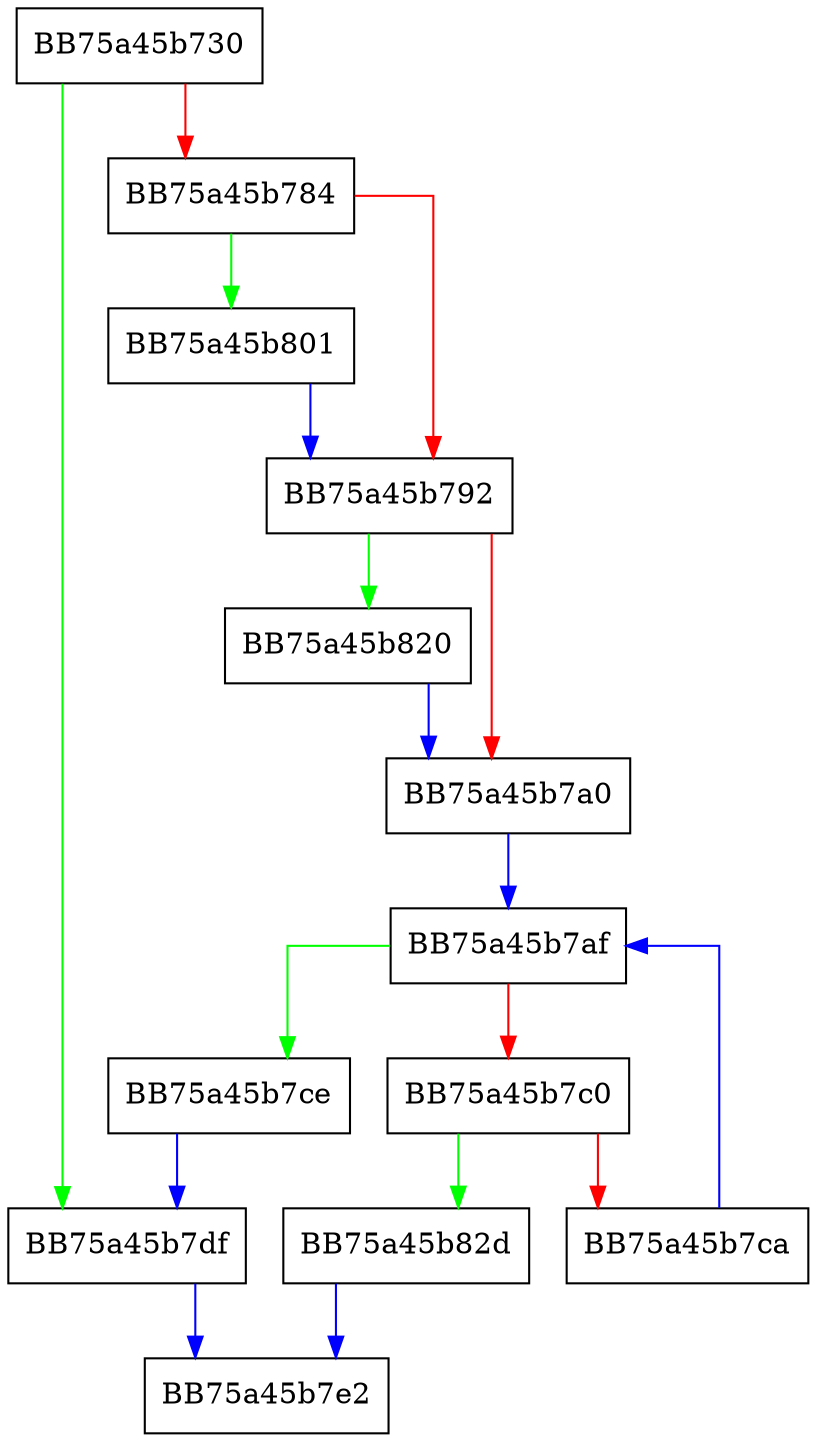 digraph walIndexAppend {
  node [shape="box"];
  graph [splines=ortho];
  BB75a45b730 -> BB75a45b7df [color="green"];
  BB75a45b730 -> BB75a45b784 [color="red"];
  BB75a45b784 -> BB75a45b801 [color="green"];
  BB75a45b784 -> BB75a45b792 [color="red"];
  BB75a45b792 -> BB75a45b820 [color="green"];
  BB75a45b792 -> BB75a45b7a0 [color="red"];
  BB75a45b7a0 -> BB75a45b7af [color="blue"];
  BB75a45b7af -> BB75a45b7ce [color="green"];
  BB75a45b7af -> BB75a45b7c0 [color="red"];
  BB75a45b7c0 -> BB75a45b82d [color="green"];
  BB75a45b7c0 -> BB75a45b7ca [color="red"];
  BB75a45b7ca -> BB75a45b7af [color="blue"];
  BB75a45b7ce -> BB75a45b7df [color="blue"];
  BB75a45b7df -> BB75a45b7e2 [color="blue"];
  BB75a45b801 -> BB75a45b792 [color="blue"];
  BB75a45b820 -> BB75a45b7a0 [color="blue"];
  BB75a45b82d -> BB75a45b7e2 [color="blue"];
}